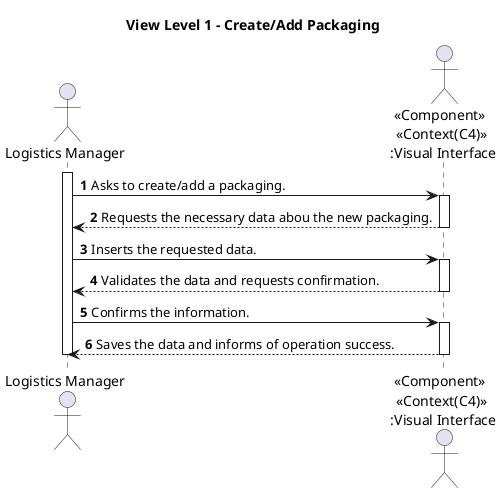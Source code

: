 @startuml

title View Level 1 - Create/Add Packaging

autonumber

actor "Logistics Manager" as LM
actor "<< Component >> \n << Context(C4) >> \n :Visual Interface" as SYS

activate LM
LM -> SYS : Asks to create/add a packaging.
activate SYS
SYS --> LM : Requests the necessary data abou the new packaging.
deactivate SYS

LM -> SYS : Inserts the requested data.
activate SYS
SYS --> LM : Validates the data and requests confirmation.
deactivate SYS

LM -> SYS : Confirms the information.
activate SYS
SYS --> LM : Saves the data and informs of operation success.
deactivate SYS

deactivate LM

@enduml